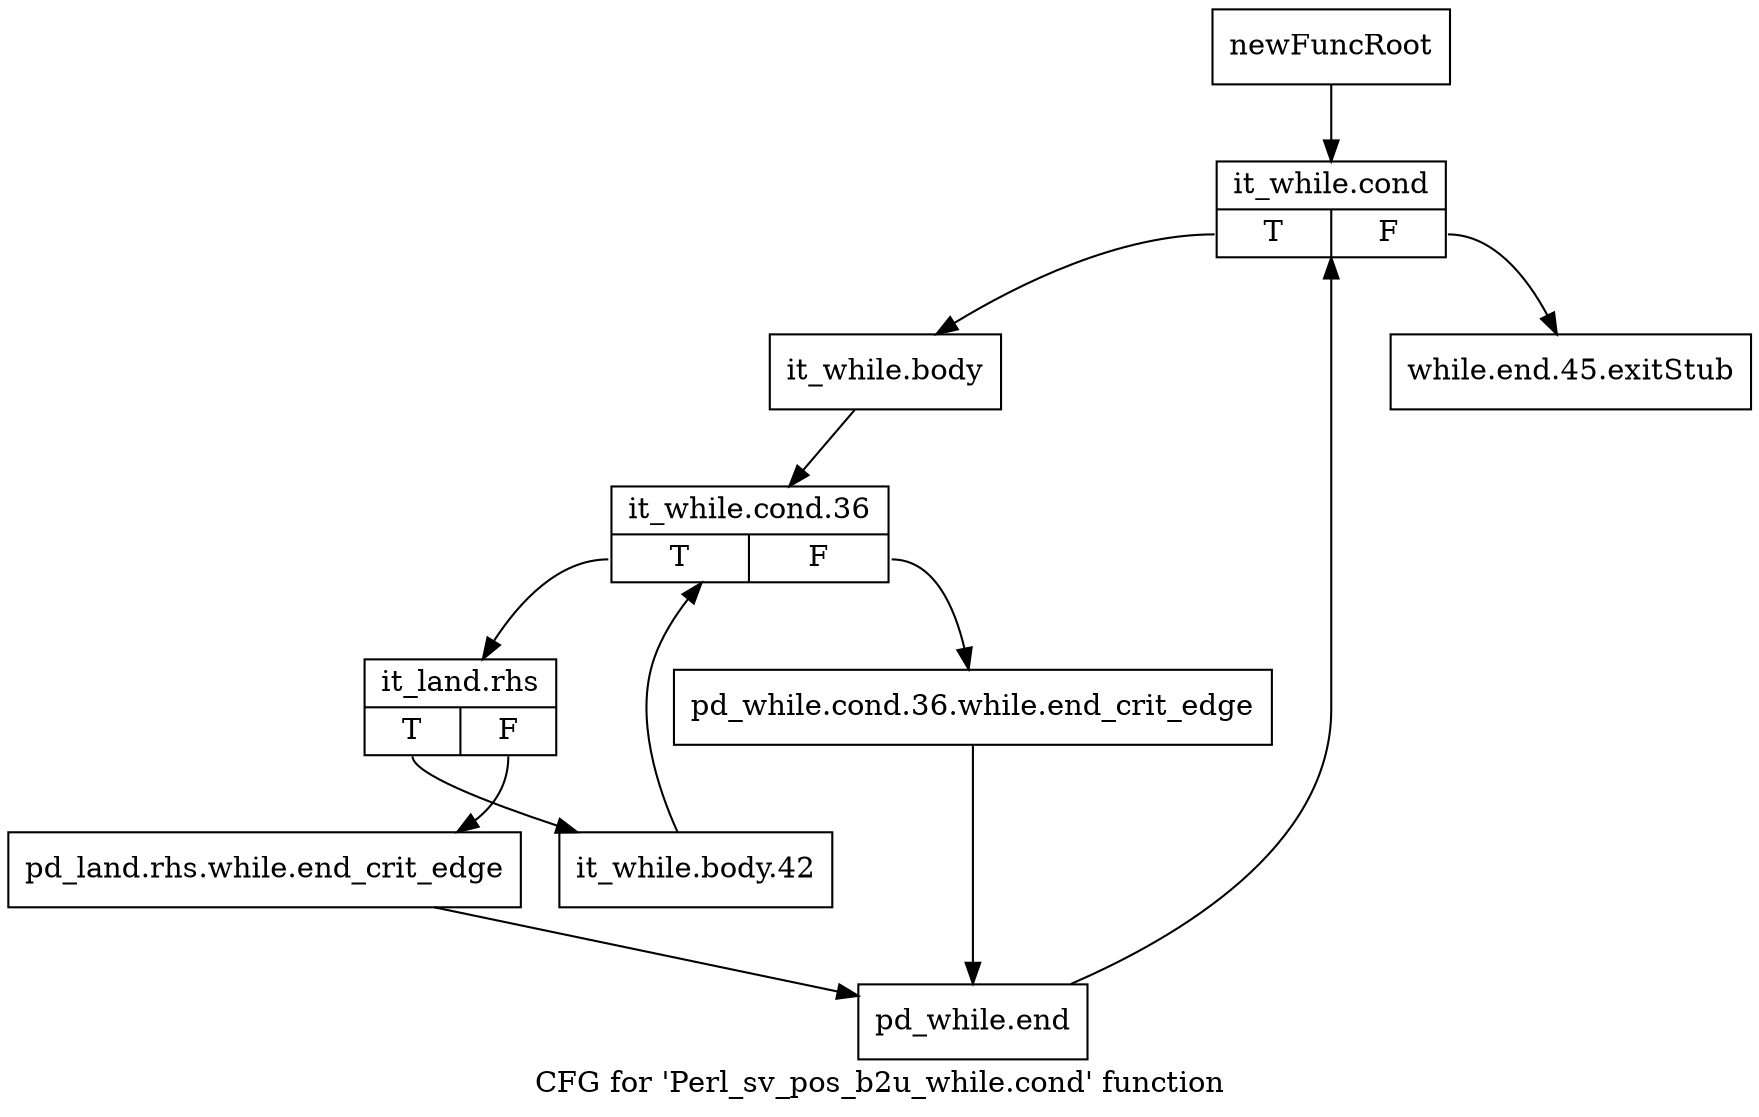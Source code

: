 digraph "CFG for 'Perl_sv_pos_b2u_while.cond' function" {
	label="CFG for 'Perl_sv_pos_b2u_while.cond' function";

	Node0x5479470 [shape=record,label="{newFuncRoot}"];
	Node0x5479470 -> Node0x5492a60;
	Node0x5492a10 [shape=record,label="{while.end.45.exitStub}"];
	Node0x5492a60 [shape=record,label="{it_while.cond|{<s0>T|<s1>F}}"];
	Node0x5492a60:s0 -> Node0x5492ab0;
	Node0x5492a60:s1 -> Node0x5492a10;
	Node0x5492ab0 [shape=record,label="{it_while.body}"];
	Node0x5492ab0 -> Node0x5492b00;
	Node0x5492b00 [shape=record,label="{it_while.cond.36|{<s0>T|<s1>F}}"];
	Node0x5492b00:s0 -> Node0x5492ba0;
	Node0x5492b00:s1 -> Node0x5492b50;
	Node0x5492b50 [shape=record,label="{pd_while.cond.36.while.end_crit_edge}"];
	Node0x5492b50 -> Node0x5492c40;
	Node0x5492ba0 [shape=record,label="{it_land.rhs|{<s0>T|<s1>F}}"];
	Node0x5492ba0:s0 -> Node0x5492c90;
	Node0x5492ba0:s1 -> Node0x5492bf0;
	Node0x5492bf0 [shape=record,label="{pd_land.rhs.while.end_crit_edge}"];
	Node0x5492bf0 -> Node0x5492c40;
	Node0x5492c40 [shape=record,label="{pd_while.end}"];
	Node0x5492c40 -> Node0x5492a60;
	Node0x5492c90 [shape=record,label="{it_while.body.42}"];
	Node0x5492c90 -> Node0x5492b00;
}

